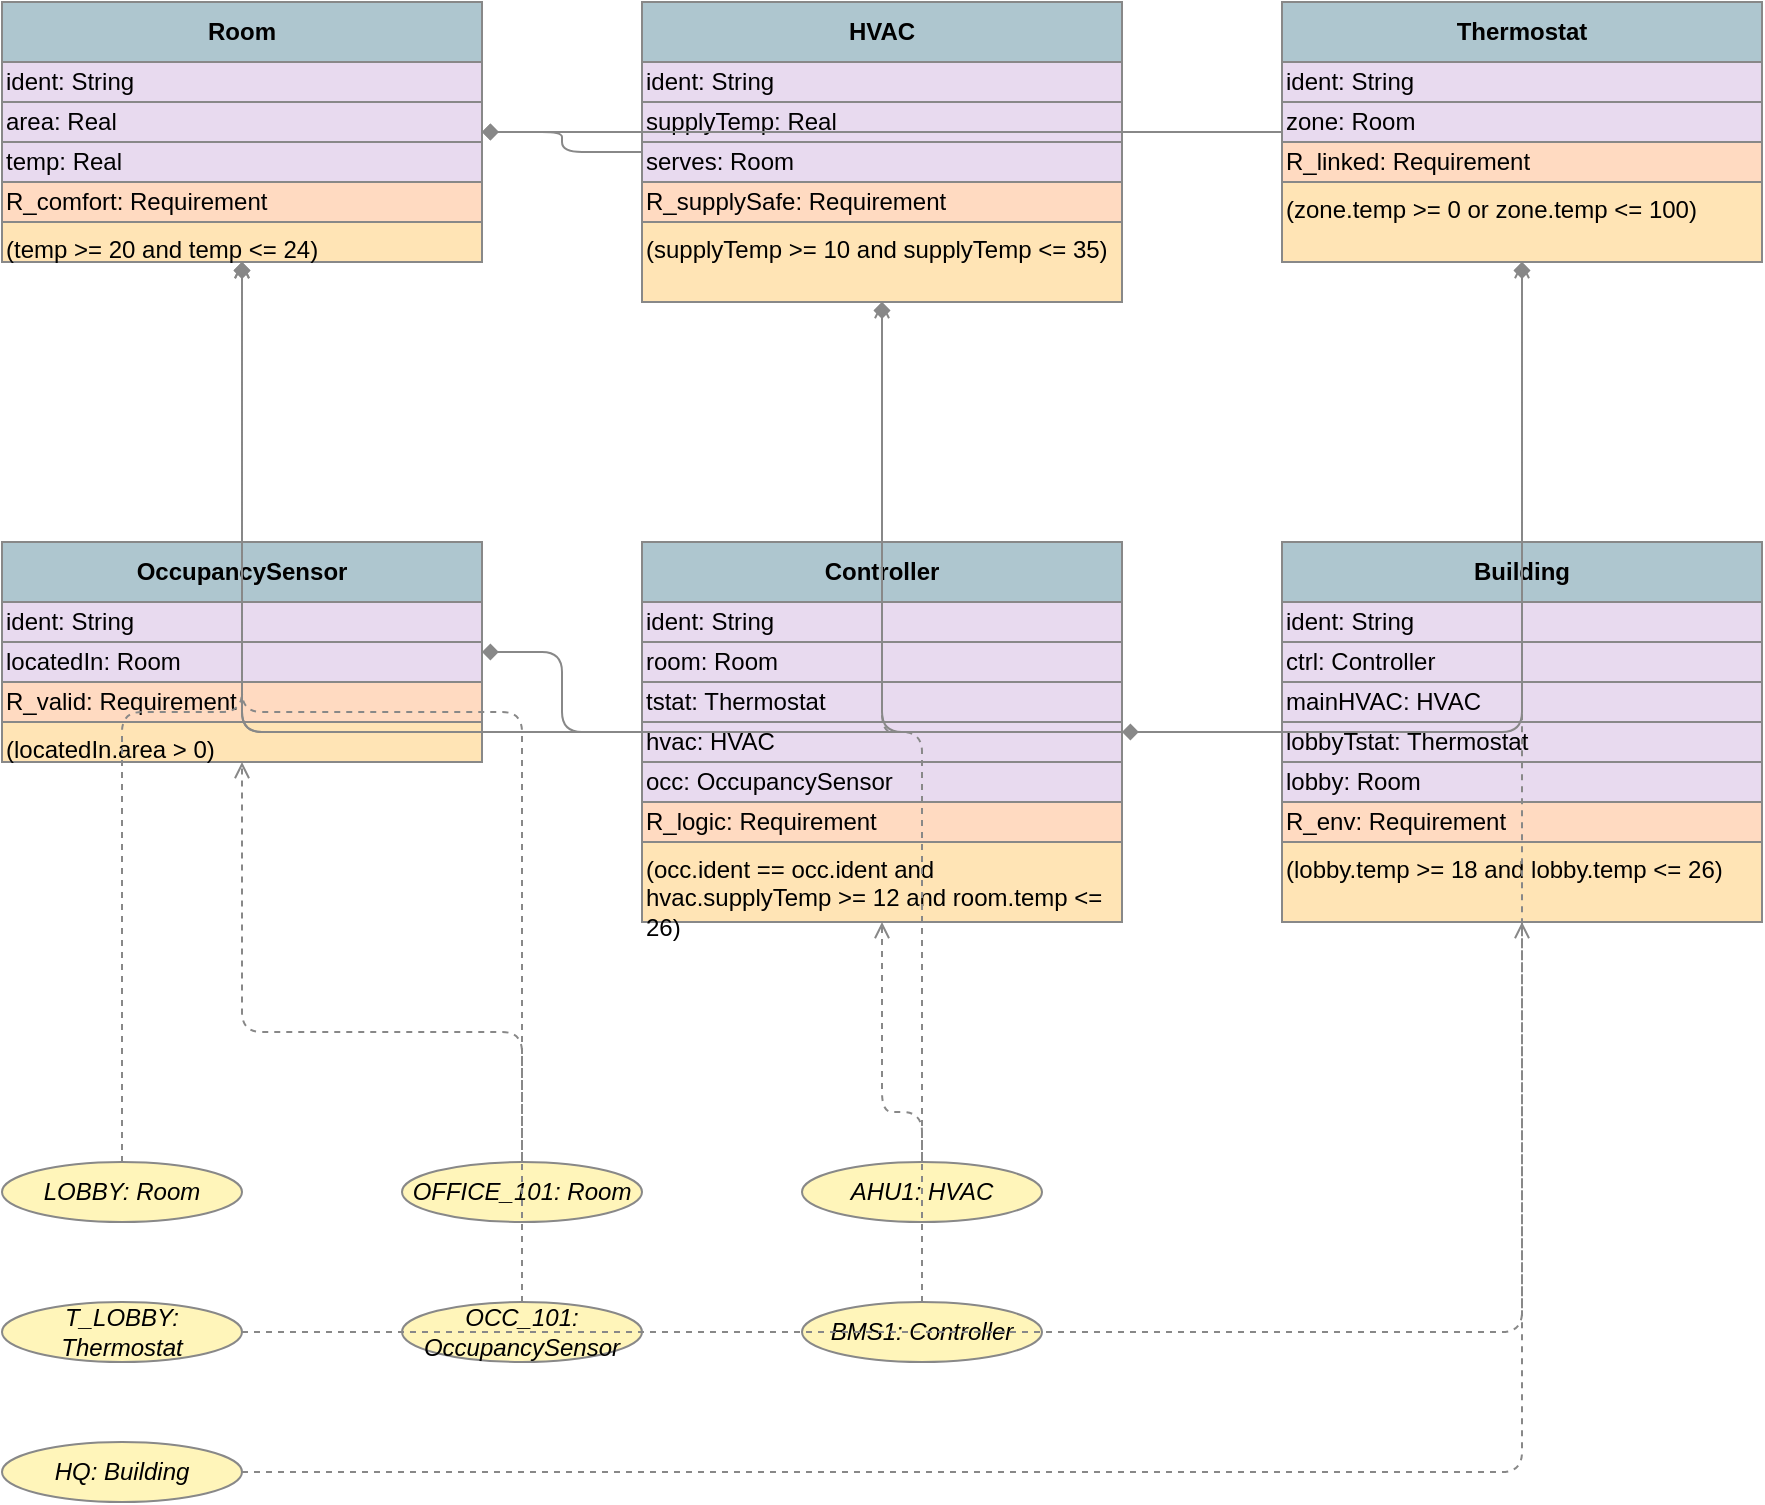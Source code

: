 <?xml version="1.0" encoding="UTF-8"?>
<mxfile>
  <diagram id="d1758131445951" name="UML-ClassDiagram">
    <mxGraphModel grid="1"><root>
      <mxCell id="0"/>
      <mxCell id="1" parent="0"/>
      <mxCell id="2" style="umlClass;html=1;whiteSpace=wrap;rounded=1;strokeColor=#888888;fillColor=#AEC6CF;" vertex="1" parent="1">
        <mxGeometry x="60" y="60" width="240" height="130" as="geometry"/>
      </mxCell>
      <mxCell id="3" value="&lt;b&gt;Room&lt;/b&gt;" style="text;html=1;whiteSpace=wrap;verticalAlign=middle;align=center;fillColor=#AEC6CF;strokeColor=#888888;" vertex="1" parent="2">
        <mxGeometry y="0" width="240" height="30" as="geometry"/>
      </mxCell>
      <mxCell id="4" value="ident: String" style="text;html=1;whiteSpace=wrap;verticalAlign=middle;align=left;fillColor=#E8DAEF;strokeColor=#888888;" vertex="1" parent="2">
        <mxGeometry y="30" width="240" height="20" as="geometry"/>
      </mxCell>
      <mxCell id="5" value="area: Real" style="text;html=1;whiteSpace=wrap;verticalAlign=middle;align=left;fillColor=#E8DAEF;strokeColor=#888888;" vertex="1" parent="2">
        <mxGeometry y="50" width="240" height="20" as="geometry"/>
      </mxCell>
      <mxCell id="6" value="temp: Real" style="text;html=1;whiteSpace=wrap;verticalAlign=middle;align=left;fillColor=#E8DAEF;strokeColor=#888888;" vertex="1" parent="2">
        <mxGeometry y="70" width="240" height="20" as="geometry"/>
      </mxCell>
      <mxCell id="7" value="R_comfort: Requirement" style="text;html=1;whiteSpace=wrap;verticalAlign=middle;align=left;fillColor=#FFDAC1;strokeColor=#888888;" vertex="1" parent="2">
        <mxGeometry y="90" width="240" height="20" as="geometry"/>
      </mxCell>
      <mxCell id="8" value="(temp &gt;= 20 and temp &lt;= 24)" style="text;html=1;whiteSpace=wrap;verticalAlign=top;align=left;fillColor=#FFE4B5;strokeColor=#888888;" vertex="1" parent="2">
        <mxGeometry y="110" width="240" height="20" as="geometry"/>
      </mxCell>
      <mxCell id="9" style="umlClass;html=1;whiteSpace=wrap;rounded=1;strokeColor=#888888;fillColor=#AEC6CF;" vertex="1" parent="1">
        <mxGeometry x="380" y="60" width="240" height="150" as="geometry"/>
      </mxCell>
      <mxCell id="10" value="&lt;b&gt;HVAC&lt;/b&gt;" style="text;html=1;whiteSpace=wrap;verticalAlign=middle;align=center;fillColor=#AEC6CF;strokeColor=#888888;" vertex="1" parent="9">
        <mxGeometry y="0" width="240" height="30" as="geometry"/>
      </mxCell>
      <mxCell id="11" value="ident: String" style="text;html=1;whiteSpace=wrap;verticalAlign=middle;align=left;fillColor=#E8DAEF;strokeColor=#888888;" vertex="1" parent="9">
        <mxGeometry y="30" width="240" height="20" as="geometry"/>
      </mxCell>
      <mxCell id="12" value="supplyTemp: Real" style="text;html=1;whiteSpace=wrap;verticalAlign=middle;align=left;fillColor=#E8DAEF;strokeColor=#888888;" vertex="1" parent="9">
        <mxGeometry y="50" width="240" height="20" as="geometry"/>
      </mxCell>
      <mxCell id="13" value="serves: Room" style="text;html=1;whiteSpace=wrap;verticalAlign=middle;align=left;fillColor=#E8DAEF;strokeColor=#888888;" vertex="1" parent="9">
        <mxGeometry y="70" width="240" height="20" as="geometry"/>
      </mxCell>
      <mxCell id="14" value="R_supplySafe: Requirement" style="text;html=1;whiteSpace=wrap;verticalAlign=middle;align=left;fillColor=#FFDAC1;strokeColor=#888888;" vertex="1" parent="9">
        <mxGeometry y="90" width="240" height="20" as="geometry"/>
      </mxCell>
      <mxCell id="15" value="(supplyTemp &gt;= 10 and supplyTemp &lt;= 35)" style="text;html=1;whiteSpace=wrap;verticalAlign=top;align=left;fillColor=#FFE4B5;strokeColor=#888888;" vertex="1" parent="9">
        <mxGeometry y="110" width="240" height="40" as="geometry"/>
      </mxCell>
      <mxCell id="16" style="umlClass;html=1;whiteSpace=wrap;rounded=1;strokeColor=#888888;fillColor=#AEC6CF;" vertex="1" parent="1">
        <mxGeometry x="700" y="60" width="240" height="130" as="geometry"/>
      </mxCell>
      <mxCell id="17" value="&lt;b&gt;Thermostat&lt;/b&gt;" style="text;html=1;whiteSpace=wrap;verticalAlign=middle;align=center;fillColor=#AEC6CF;strokeColor=#888888;" vertex="1" parent="16">
        <mxGeometry y="0" width="240" height="30" as="geometry"/>
      </mxCell>
      <mxCell id="18" value="ident: String" style="text;html=1;whiteSpace=wrap;verticalAlign=middle;align=left;fillColor=#E8DAEF;strokeColor=#888888;" vertex="1" parent="16">
        <mxGeometry y="30" width="240" height="20" as="geometry"/>
      </mxCell>
      <mxCell id="19" value="zone: Room" style="text;html=1;whiteSpace=wrap;verticalAlign=middle;align=left;fillColor=#E8DAEF;strokeColor=#888888;" vertex="1" parent="16">
        <mxGeometry y="50" width="240" height="20" as="geometry"/>
      </mxCell>
      <mxCell id="20" value="R_linked: Requirement" style="text;html=1;whiteSpace=wrap;verticalAlign=middle;align=left;fillColor=#FFDAC1;strokeColor=#888888;" vertex="1" parent="16">
        <mxGeometry y="70" width="240" height="20" as="geometry"/>
      </mxCell>
      <mxCell id="21" value="(zone.temp &gt;= 0 or zone.temp &lt;= 100)" style="text;html=1;whiteSpace=wrap;verticalAlign=top;align=left;fillColor=#FFE4B5;strokeColor=#888888;" vertex="1" parent="16">
        <mxGeometry y="90" width="240" height="40" as="geometry"/>
      </mxCell>
      <mxCell id="22" style="umlClass;html=1;whiteSpace=wrap;rounded=1;strokeColor=#888888;fillColor=#AEC6CF;" vertex="1" parent="1">
        <mxGeometry x="60" y="330" width="240" height="110" as="geometry"/>
      </mxCell>
      <mxCell id="23" value="&lt;b&gt;OccupancySensor&lt;/b&gt;" style="text;html=1;whiteSpace=wrap;verticalAlign=middle;align=center;fillColor=#AEC6CF;strokeColor=#888888;" vertex="1" parent="22">
        <mxGeometry y="0" width="240" height="30" as="geometry"/>
      </mxCell>
      <mxCell id="24" value="ident: String" style="text;html=1;whiteSpace=wrap;verticalAlign=middle;align=left;fillColor=#E8DAEF;strokeColor=#888888;" vertex="1" parent="22">
        <mxGeometry y="30" width="240" height="20" as="geometry"/>
      </mxCell>
      <mxCell id="25" value="locatedIn: Room" style="text;html=1;whiteSpace=wrap;verticalAlign=middle;align=left;fillColor=#E8DAEF;strokeColor=#888888;" vertex="1" parent="22">
        <mxGeometry y="50" width="240" height="20" as="geometry"/>
      </mxCell>
      <mxCell id="26" value="R_valid: Requirement" style="text;html=1;whiteSpace=wrap;verticalAlign=middle;align=left;fillColor=#FFDAC1;strokeColor=#888888;" vertex="1" parent="22">
        <mxGeometry y="70" width="240" height="20" as="geometry"/>
      </mxCell>
      <mxCell id="27" value="(locatedIn.area &gt; 0)" style="text;html=1;whiteSpace=wrap;verticalAlign=top;align=left;fillColor=#FFE4B5;strokeColor=#888888;" vertex="1" parent="22">
        <mxGeometry y="90" width="240" height="20" as="geometry"/>
      </mxCell>
      <mxCell id="28" style="umlClass;html=1;whiteSpace=wrap;rounded=1;strokeColor=#888888;fillColor=#AEC6CF;" vertex="1" parent="1">
        <mxGeometry x="380" y="330" width="240" height="190" as="geometry"/>
      </mxCell>
      <mxCell id="29" value="&lt;b&gt;Controller&lt;/b&gt;" style="text;html=1;whiteSpace=wrap;verticalAlign=middle;align=center;fillColor=#AEC6CF;strokeColor=#888888;" vertex="1" parent="28">
        <mxGeometry y="0" width="240" height="30" as="geometry"/>
      </mxCell>
      <mxCell id="30" value="ident: String" style="text;html=1;whiteSpace=wrap;verticalAlign=middle;align=left;fillColor=#E8DAEF;strokeColor=#888888;" vertex="1" parent="28">
        <mxGeometry y="30" width="240" height="20" as="geometry"/>
      </mxCell>
      <mxCell id="31" value="room: Room" style="text;html=1;whiteSpace=wrap;verticalAlign=middle;align=left;fillColor=#E8DAEF;strokeColor=#888888;" vertex="1" parent="28">
        <mxGeometry y="50" width="240" height="20" as="geometry"/>
      </mxCell>
      <mxCell id="32" value="tstat: Thermostat" style="text;html=1;whiteSpace=wrap;verticalAlign=middle;align=left;fillColor=#E8DAEF;strokeColor=#888888;" vertex="1" parent="28">
        <mxGeometry y="70" width="240" height="20" as="geometry"/>
      </mxCell>
      <mxCell id="33" value="hvac: HVAC" style="text;html=1;whiteSpace=wrap;verticalAlign=middle;align=left;fillColor=#E8DAEF;strokeColor=#888888;" vertex="1" parent="28">
        <mxGeometry y="90" width="240" height="20" as="geometry"/>
      </mxCell>
      <mxCell id="34" value="occ: OccupancySensor" style="text;html=1;whiteSpace=wrap;verticalAlign=middle;align=left;fillColor=#E8DAEF;strokeColor=#888888;" vertex="1" parent="28">
        <mxGeometry y="110" width="240" height="20" as="geometry"/>
      </mxCell>
      <mxCell id="35" value="R_logic: Requirement" style="text;html=1;whiteSpace=wrap;verticalAlign=middle;align=left;fillColor=#FFDAC1;strokeColor=#888888;" vertex="1" parent="28">
        <mxGeometry y="130" width="240" height="20" as="geometry"/>
      </mxCell>
      <mxCell id="36" value="(occ.ident == occ.ident and hvac.supplyTemp &gt;= 12 and room.temp &lt;= 26)" style="text;html=1;whiteSpace=wrap;verticalAlign=top;align=left;fillColor=#FFE4B5;strokeColor=#888888;" vertex="1" parent="28">
        <mxGeometry y="150" width="240" height="40" as="geometry"/>
      </mxCell>
      <mxCell id="37" style="umlClass;html=1;whiteSpace=wrap;rounded=1;strokeColor=#888888;fillColor=#AEC6CF;" vertex="1" parent="1">
        <mxGeometry x="700" y="330" width="240" height="190" as="geometry"/>
      </mxCell>
      <mxCell id="38" value="&lt;b&gt;Building&lt;/b&gt;" style="text;html=1;whiteSpace=wrap;verticalAlign=middle;align=center;fillColor=#AEC6CF;strokeColor=#888888;" vertex="1" parent="37">
        <mxGeometry y="0" width="240" height="30" as="geometry"/>
      </mxCell>
      <mxCell id="39" value="ident: String" style="text;html=1;whiteSpace=wrap;verticalAlign=middle;align=left;fillColor=#E8DAEF;strokeColor=#888888;" vertex="1" parent="37">
        <mxGeometry y="30" width="240" height="20" as="geometry"/>
      </mxCell>
      <mxCell id="40" value="ctrl: Controller" style="text;html=1;whiteSpace=wrap;verticalAlign=middle;align=left;fillColor=#E8DAEF;strokeColor=#888888;" vertex="1" parent="37">
        <mxGeometry y="50" width="240" height="20" as="geometry"/>
      </mxCell>
      <mxCell id="41" value="mainHVAC: HVAC" style="text;html=1;whiteSpace=wrap;verticalAlign=middle;align=left;fillColor=#E8DAEF;strokeColor=#888888;" vertex="1" parent="37">
        <mxGeometry y="70" width="240" height="20" as="geometry"/>
      </mxCell>
      <mxCell id="42" value="lobbyTstat: Thermostat" style="text;html=1;whiteSpace=wrap;verticalAlign=middle;align=left;fillColor=#E8DAEF;strokeColor=#888888;" vertex="1" parent="37">
        <mxGeometry y="90" width="240" height="20" as="geometry"/>
      </mxCell>
      <mxCell id="43" value="lobby: Room" style="text;html=1;whiteSpace=wrap;verticalAlign=middle;align=left;fillColor=#E8DAEF;strokeColor=#888888;" vertex="1" parent="37">
        <mxGeometry y="110" width="240" height="20" as="geometry"/>
      </mxCell>
      <mxCell id="44" value="R_env: Requirement" style="text;html=1;whiteSpace=wrap;verticalAlign=middle;align=left;fillColor=#FFDAC1;strokeColor=#888888;" vertex="1" parent="37">
        <mxGeometry y="130" width="240" height="20" as="geometry"/>
      </mxCell>
      <mxCell id="45" value="(lobby.temp &gt;= 18 and lobby.temp &lt;= 26)" style="text;html=1;whiteSpace=wrap;verticalAlign=top;align=left;fillColor=#FFE4B5;strokeColor=#888888;" vertex="1" parent="37">
        <mxGeometry y="150" width="240" height="40" as="geometry"/>
      </mxCell>
      <mxCell id="46" value="&lt;i&gt;LOBBY: Room&lt;/i&gt;" style="shape=ellipse;html=1;whiteSpace=wrap;rounded=1;strokeColor=#888888;fillColor=#FFF5BA;" vertex="1" parent="1">
        <mxGeometry x="60" y="640" width="120" height="30" as="geometry"/>
      </mxCell>
      <mxCell id="47" value="&lt;i&gt;OFFICE_101: Room&lt;/i&gt;" style="shape=ellipse;html=1;whiteSpace=wrap;rounded=1;strokeColor=#888888;fillColor=#FFF5BA;" vertex="1" parent="1">
        <mxGeometry x="260" y="640" width="120" height="30" as="geometry"/>
      </mxCell>
      <mxCell id="48" value="&lt;i&gt;AHU1: HVAC&lt;/i&gt;" style="shape=ellipse;html=1;whiteSpace=wrap;rounded=1;strokeColor=#888888;fillColor=#FFF5BA;" vertex="1" parent="1">
        <mxGeometry x="460" y="640" width="120" height="30" as="geometry"/>
      </mxCell>
      <mxCell id="49" value="&lt;i&gt;T_LOBBY: Thermostat&lt;/i&gt;" style="shape=ellipse;html=1;whiteSpace=wrap;rounded=1;strokeColor=#888888;fillColor=#FFF5BA;" vertex="1" parent="1">
        <mxGeometry x="60" y="710" width="120" height="30" as="geometry"/>
      </mxCell>
      <mxCell id="50" value="&lt;i&gt;OCC_101: OccupancySensor&lt;/i&gt;" style="shape=ellipse;html=1;whiteSpace=wrap;rounded=1;strokeColor=#888888;fillColor=#FFF5BA;" vertex="1" parent="1">
        <mxGeometry x="260" y="710" width="120" height="30" as="geometry"/>
      </mxCell>
      <mxCell id="51" value="&lt;i&gt;BMS1: Controller&lt;/i&gt;" style="shape=ellipse;html=1;whiteSpace=wrap;rounded=1;strokeColor=#888888;fillColor=#FFF5BA;" vertex="1" parent="1">
        <mxGeometry x="460" y="710" width="120" height="30" as="geometry"/>
      </mxCell>
      <mxCell id="52" value="&lt;i&gt;HQ: Building&lt;/i&gt;" style="shape=ellipse;html=1;whiteSpace=wrap;rounded=1;strokeColor=#888888;fillColor=#FFF5BA;" vertex="1" parent="1">
        <mxGeometry x="60" y="780" width="120" height="30" as="geometry"/>
      </mxCell>
      <mxCell id="53" style="edgeStyle=orthogonalEdgeStyle;endArrow=diamond;endFill=1;strokeColor=#888888;" edge="1" parent="1" source="9" target="2">
        <mxGeometry relative="1" as="geometry"/>
      </mxCell>
      <mxCell id="54" style="edgeStyle=orthogonalEdgeStyle;endArrow=diamond;endFill=1;strokeColor=#888888;" edge="1" parent="1" source="16" target="2">
        <mxGeometry relative="1" as="geometry"/>
      </mxCell>
      <mxCell id="55" style="edgeStyle=orthogonalEdgeStyle;endArrow=diamond;endFill=1;strokeColor=#888888;" edge="1" parent="1" source="22" target="2">
        <mxGeometry relative="1" as="geometry"/>
      </mxCell>
      <mxCell id="56" style="edgeStyle=orthogonalEdgeStyle;endArrow=diamond;endFill=1;strokeColor=#888888;" edge="1" parent="1" source="28" target="2">
        <mxGeometry relative="1" as="geometry"/>
      </mxCell>
      <mxCell id="57" style="edgeStyle=orthogonalEdgeStyle;endArrow=diamond;endFill=1;strokeColor=#888888;" edge="1" parent="1" source="28" target="16">
        <mxGeometry relative="1" as="geometry"/>
      </mxCell>
      <mxCell id="58" style="edgeStyle=orthogonalEdgeStyle;endArrow=diamond;endFill=1;strokeColor=#888888;" edge="1" parent="1" source="28" target="9">
        <mxGeometry relative="1" as="geometry"/>
      </mxCell>
      <mxCell id="59" style="edgeStyle=orthogonalEdgeStyle;endArrow=diamond;endFill=1;strokeColor=#888888;" edge="1" parent="1" source="28" target="22">
        <mxGeometry relative="1" as="geometry"/>
      </mxCell>
      <mxCell id="60" style="edgeStyle=orthogonalEdgeStyle;endArrow=diamond;endFill=1;strokeColor=#888888;" edge="1" parent="1" source="37" target="28">
        <mxGeometry relative="1" as="geometry"/>
      </mxCell>
      <mxCell id="61" style="edgeStyle=orthogonalEdgeStyle;endArrow=diamond;endFill=1;strokeColor=#888888;" edge="1" parent="1" source="37" target="9">
        <mxGeometry relative="1" as="geometry"/>
      </mxCell>
      <mxCell id="62" style="edgeStyle=orthogonalEdgeStyle;endArrow=diamond;endFill=1;strokeColor=#888888;" edge="1" parent="1" source="37" target="16">
        <mxGeometry relative="1" as="geometry"/>
      </mxCell>
      <mxCell id="63" style="edgeStyle=orthogonalEdgeStyle;endArrow=diamond;endFill=1;strokeColor=#888888;" edge="1" parent="1" source="37" target="2">
        <mxGeometry relative="1" as="geometry"/>
      </mxCell>
      <mxCell id="64" style="edgeStyle=orthogonalEdgeStyle;endArrow=open;dashed=1;strokeColor=#888888;" edge="1" parent="1" source="46" target="2">
        <mxGeometry relative="1" as="geometry"/>
      </mxCell>
      <mxCell id="65" style="edgeStyle=orthogonalEdgeStyle;endArrow=open;dashed=1;strokeColor=#888888;" edge="1" parent="1" source="47" target="2">
        <mxGeometry relative="1" as="geometry"/>
      </mxCell>
      <mxCell id="66" style="edgeStyle=orthogonalEdgeStyle;endArrow=open;dashed=1;strokeColor=#888888;" edge="1" parent="1" source="48" target="9">
        <mxGeometry relative="1" as="geometry"/>
      </mxCell>
      <mxCell id="67" style="edgeStyle=orthogonalEdgeStyle;endArrow=open;dashed=1;strokeColor=#888888;" edge="1" parent="1" source="49" target="16">
        <mxGeometry relative="1" as="geometry"/>
      </mxCell>
      <mxCell id="68" style="edgeStyle=orthogonalEdgeStyle;endArrow=open;dashed=1;strokeColor=#888888;" edge="1" parent="1" source="50" target="22">
        <mxGeometry relative="1" as="geometry"/>
      </mxCell>
      <mxCell id="69" style="edgeStyle=orthogonalEdgeStyle;endArrow=open;dashed=1;strokeColor=#888888;" edge="1" parent="1" source="51" target="28">
        <mxGeometry relative="1" as="geometry"/>
      </mxCell>
      <mxCell id="70" style="edgeStyle=orthogonalEdgeStyle;endArrow=open;dashed=1;strokeColor=#888888;" edge="1" parent="1" source="52" target="37">
        <mxGeometry relative="1" as="geometry"/>
      </mxCell>
    </root></mxGraphModel>
  </diagram>
</mxfile>